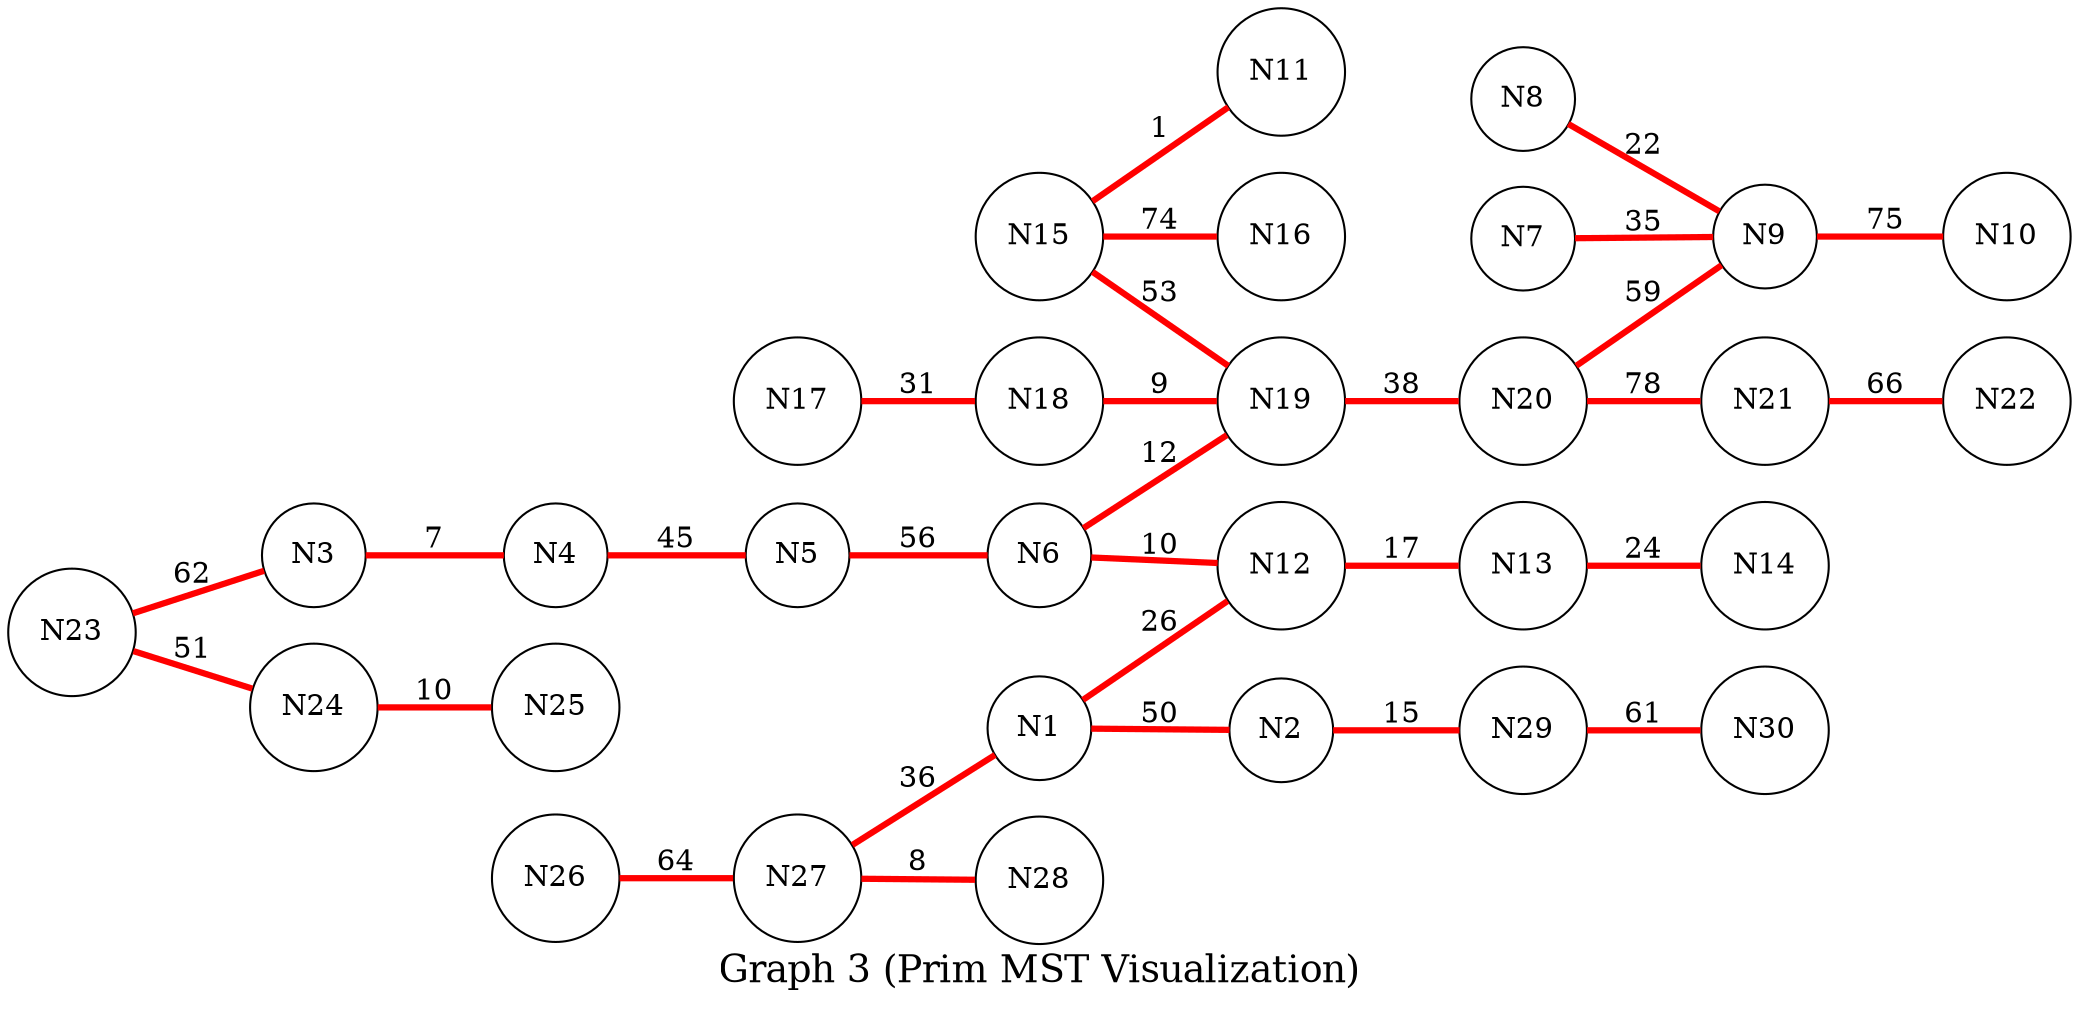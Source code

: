 graph G3 {
  label="Graph 3 (Prim MST Visualization)";
  fontsize=18;
  rankdir=LR;
  node [shape=circle];
  N1 -- N12 [label="26", color="red", penwidth=3.0];
  N6 -- N12 [label="10", color="red", penwidth=3.0];
  N6 -- N19 [label="12", color="red", penwidth=3.0];
  N18 -- N19 [label="9", color="red", penwidth=3.0];
  N12 -- N13 [label="17", color="red", penwidth=3.0];
  N13 -- N14 [label="24", color="red", penwidth=3.0];
  N17 -- N18 [label="31", color="red", penwidth=3.0];
  N27 -- N1 [label="36", color="red", penwidth=3.0];
  N27 -- N28 [label="8", color="red", penwidth=3.0];
  N19 -- N20 [label="38", color="red", penwidth=3.0];
  N1 -- N2 [label="50", color="red", penwidth=3.0];
  N2 -- N29 [label="15", color="red", penwidth=3.0];
  N15 -- N19 [label="53", color="red", penwidth=3.0];
  N15 -- N11 [label="1", color="red", penwidth=3.0];
  N5 -- N6 [label="56", color="red", penwidth=3.0];
  N4 -- N5 [label="45", color="red", penwidth=3.0];
  N3 -- N4 [label="7", color="red", penwidth=3.0];
  N20 -- N9 [label="59", color="red", penwidth=3.0];
  N8 -- N9 [label="22", color="red", penwidth=3.0];
  N7 -- N9 [label="35", color="red", penwidth=3.0];
  N29 -- N30 [label="61", color="red", penwidth=3.0];
  N23 -- N3 [label="62", color="red", penwidth=3.0];
  N23 -- N24 [label="51", color="red", penwidth=3.0];
  N24 -- N25 [label="10", color="red", penwidth=3.0];
  N26 -- N27 [label="64", color="red", penwidth=3.0];
  N15 -- N16 [label="74", color="red", penwidth=3.0];
  N9 -- N10 [label="75", color="red", penwidth=3.0];
  N20 -- N21 [label="78", color="red", penwidth=3.0];
  N21 -- N22 [label="66", color="red", penwidth=3.0];
}
